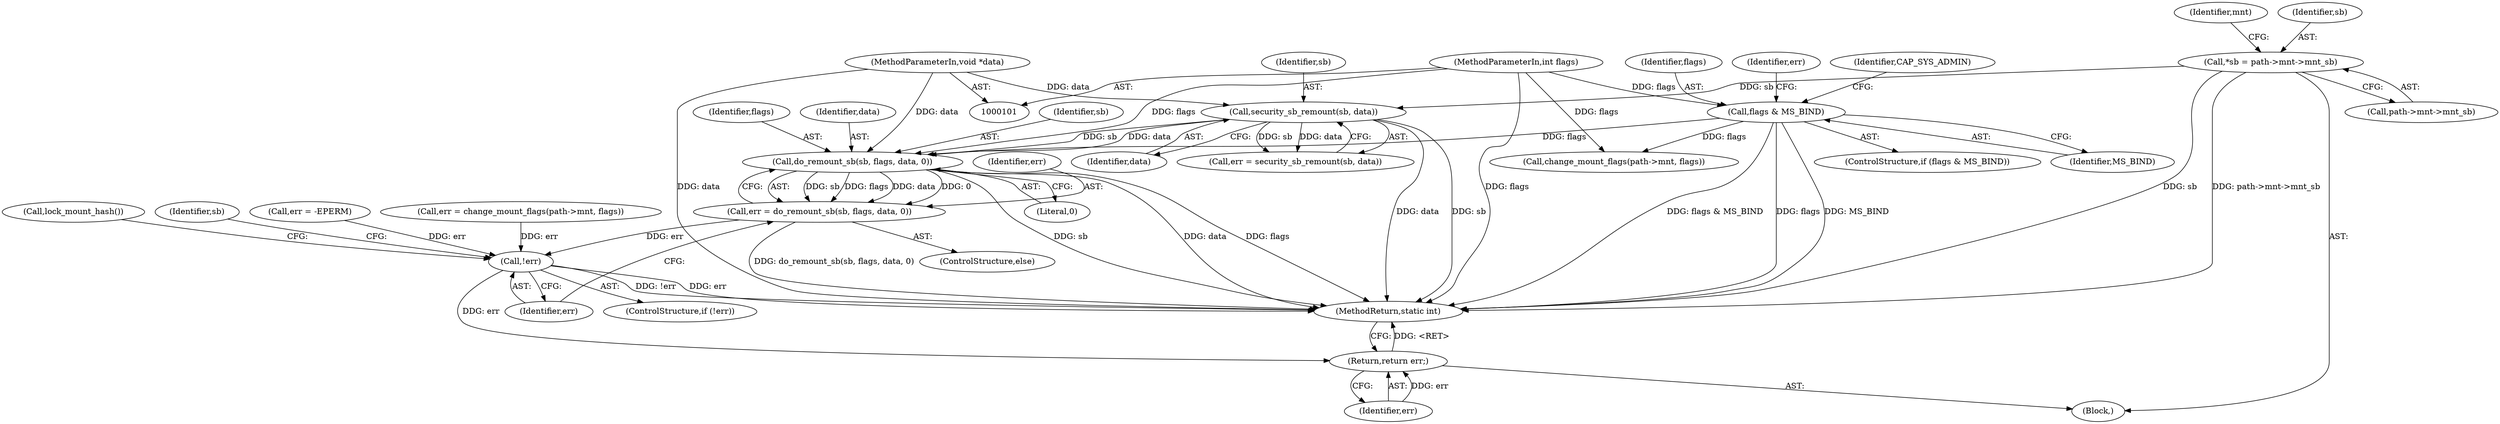 digraph "0_linux_9566d6742852c527bf5af38af5cbb878dad75705_1@pointer" {
"1000272" [label="(Call,do_remount_sb(sb, flags, data, 0))"];
"1000237" [label="(Call,security_sb_remount(sb, data))"];
"1000109" [label="(Call,*sb = path->mnt->mnt_sb)"];
"1000105" [label="(MethodParameterIn,void *data)"];
"1000250" [label="(Call,flags & MS_BIND)"];
"1000103" [label="(MethodParameterIn,int flags)"];
"1000270" [label="(Call,err = do_remount_sb(sb, flags, data, 0))"];
"1000278" [label="(Call,!err)"];
"1000308" [label="(Return,return err;)"];
"1000255" [label="(Call,change_mount_flags(path->mnt, flags))"];
"1000239" [label="(Identifier,data)"];
"1000275" [label="(Identifier,data)"];
"1000254" [label="(Identifier,err)"];
"1000265" [label="(Call,err = -EPERM)"];
"1000279" [label="(Identifier,err)"];
"1000277" [label="(ControlStructure,if (!err))"];
"1000118" [label="(Identifier,mnt)"];
"1000252" [label="(Identifier,MS_BIND)"];
"1000309" [label="(Identifier,err)"];
"1000264" [label="(Identifier,CAP_SYS_ADMIN)"];
"1000253" [label="(Call,err = change_mount_flags(path->mnt, flags))"];
"1000251" [label="(Identifier,flags)"];
"1000105" [label="(MethodParameterIn,void *data)"];
"1000110" [label="(Identifier,sb)"];
"1000269" [label="(ControlStructure,else)"];
"1000250" [label="(Call,flags & MS_BIND)"];
"1000272" [label="(Call,do_remount_sb(sb, flags, data, 0))"];
"1000281" [label="(Call,lock_mount_hash())"];
"1000249" [label="(ControlStructure,if (flags & MS_BIND))"];
"1000103" [label="(MethodParameterIn,int flags)"];
"1000273" [label="(Identifier,sb)"];
"1000106" [label="(Block,)"];
"1000111" [label="(Call,path->mnt->mnt_sb)"];
"1000235" [label="(Call,err = security_sb_remount(sb, data))"];
"1000306" [label="(Identifier,sb)"];
"1000237" [label="(Call,security_sb_remount(sb, data))"];
"1000271" [label="(Identifier,err)"];
"1000238" [label="(Identifier,sb)"];
"1000109" [label="(Call,*sb = path->mnt->mnt_sb)"];
"1000308" [label="(Return,return err;)"];
"1000278" [label="(Call,!err)"];
"1000270" [label="(Call,err = do_remount_sb(sb, flags, data, 0))"];
"1000276" [label="(Literal,0)"];
"1000274" [label="(Identifier,flags)"];
"1000310" [label="(MethodReturn,static int)"];
"1000272" -> "1000270"  [label="AST: "];
"1000272" -> "1000276"  [label="CFG: "];
"1000273" -> "1000272"  [label="AST: "];
"1000274" -> "1000272"  [label="AST: "];
"1000275" -> "1000272"  [label="AST: "];
"1000276" -> "1000272"  [label="AST: "];
"1000270" -> "1000272"  [label="CFG: "];
"1000272" -> "1000310"  [label="DDG: data"];
"1000272" -> "1000310"  [label="DDG: flags"];
"1000272" -> "1000310"  [label="DDG: sb"];
"1000272" -> "1000270"  [label="DDG: sb"];
"1000272" -> "1000270"  [label="DDG: flags"];
"1000272" -> "1000270"  [label="DDG: data"];
"1000272" -> "1000270"  [label="DDG: 0"];
"1000237" -> "1000272"  [label="DDG: sb"];
"1000237" -> "1000272"  [label="DDG: data"];
"1000250" -> "1000272"  [label="DDG: flags"];
"1000103" -> "1000272"  [label="DDG: flags"];
"1000105" -> "1000272"  [label="DDG: data"];
"1000237" -> "1000235"  [label="AST: "];
"1000237" -> "1000239"  [label="CFG: "];
"1000238" -> "1000237"  [label="AST: "];
"1000239" -> "1000237"  [label="AST: "];
"1000235" -> "1000237"  [label="CFG: "];
"1000237" -> "1000310"  [label="DDG: data"];
"1000237" -> "1000310"  [label="DDG: sb"];
"1000237" -> "1000235"  [label="DDG: sb"];
"1000237" -> "1000235"  [label="DDG: data"];
"1000109" -> "1000237"  [label="DDG: sb"];
"1000105" -> "1000237"  [label="DDG: data"];
"1000109" -> "1000106"  [label="AST: "];
"1000109" -> "1000111"  [label="CFG: "];
"1000110" -> "1000109"  [label="AST: "];
"1000111" -> "1000109"  [label="AST: "];
"1000118" -> "1000109"  [label="CFG: "];
"1000109" -> "1000310"  [label="DDG: sb"];
"1000109" -> "1000310"  [label="DDG: path->mnt->mnt_sb"];
"1000105" -> "1000101"  [label="AST: "];
"1000105" -> "1000310"  [label="DDG: data"];
"1000250" -> "1000249"  [label="AST: "];
"1000250" -> "1000252"  [label="CFG: "];
"1000251" -> "1000250"  [label="AST: "];
"1000252" -> "1000250"  [label="AST: "];
"1000254" -> "1000250"  [label="CFG: "];
"1000264" -> "1000250"  [label="CFG: "];
"1000250" -> "1000310"  [label="DDG: flags"];
"1000250" -> "1000310"  [label="DDG: MS_BIND"];
"1000250" -> "1000310"  [label="DDG: flags & MS_BIND"];
"1000103" -> "1000250"  [label="DDG: flags"];
"1000250" -> "1000255"  [label="DDG: flags"];
"1000103" -> "1000101"  [label="AST: "];
"1000103" -> "1000310"  [label="DDG: flags"];
"1000103" -> "1000255"  [label="DDG: flags"];
"1000270" -> "1000269"  [label="AST: "];
"1000271" -> "1000270"  [label="AST: "];
"1000279" -> "1000270"  [label="CFG: "];
"1000270" -> "1000310"  [label="DDG: do_remount_sb(sb, flags, data, 0)"];
"1000270" -> "1000278"  [label="DDG: err"];
"1000278" -> "1000277"  [label="AST: "];
"1000278" -> "1000279"  [label="CFG: "];
"1000279" -> "1000278"  [label="AST: "];
"1000281" -> "1000278"  [label="CFG: "];
"1000306" -> "1000278"  [label="CFG: "];
"1000278" -> "1000310"  [label="DDG: !err"];
"1000278" -> "1000310"  [label="DDG: err"];
"1000253" -> "1000278"  [label="DDG: err"];
"1000265" -> "1000278"  [label="DDG: err"];
"1000278" -> "1000308"  [label="DDG: err"];
"1000308" -> "1000106"  [label="AST: "];
"1000308" -> "1000309"  [label="CFG: "];
"1000309" -> "1000308"  [label="AST: "];
"1000310" -> "1000308"  [label="CFG: "];
"1000308" -> "1000310"  [label="DDG: <RET>"];
"1000309" -> "1000308"  [label="DDG: err"];
}
